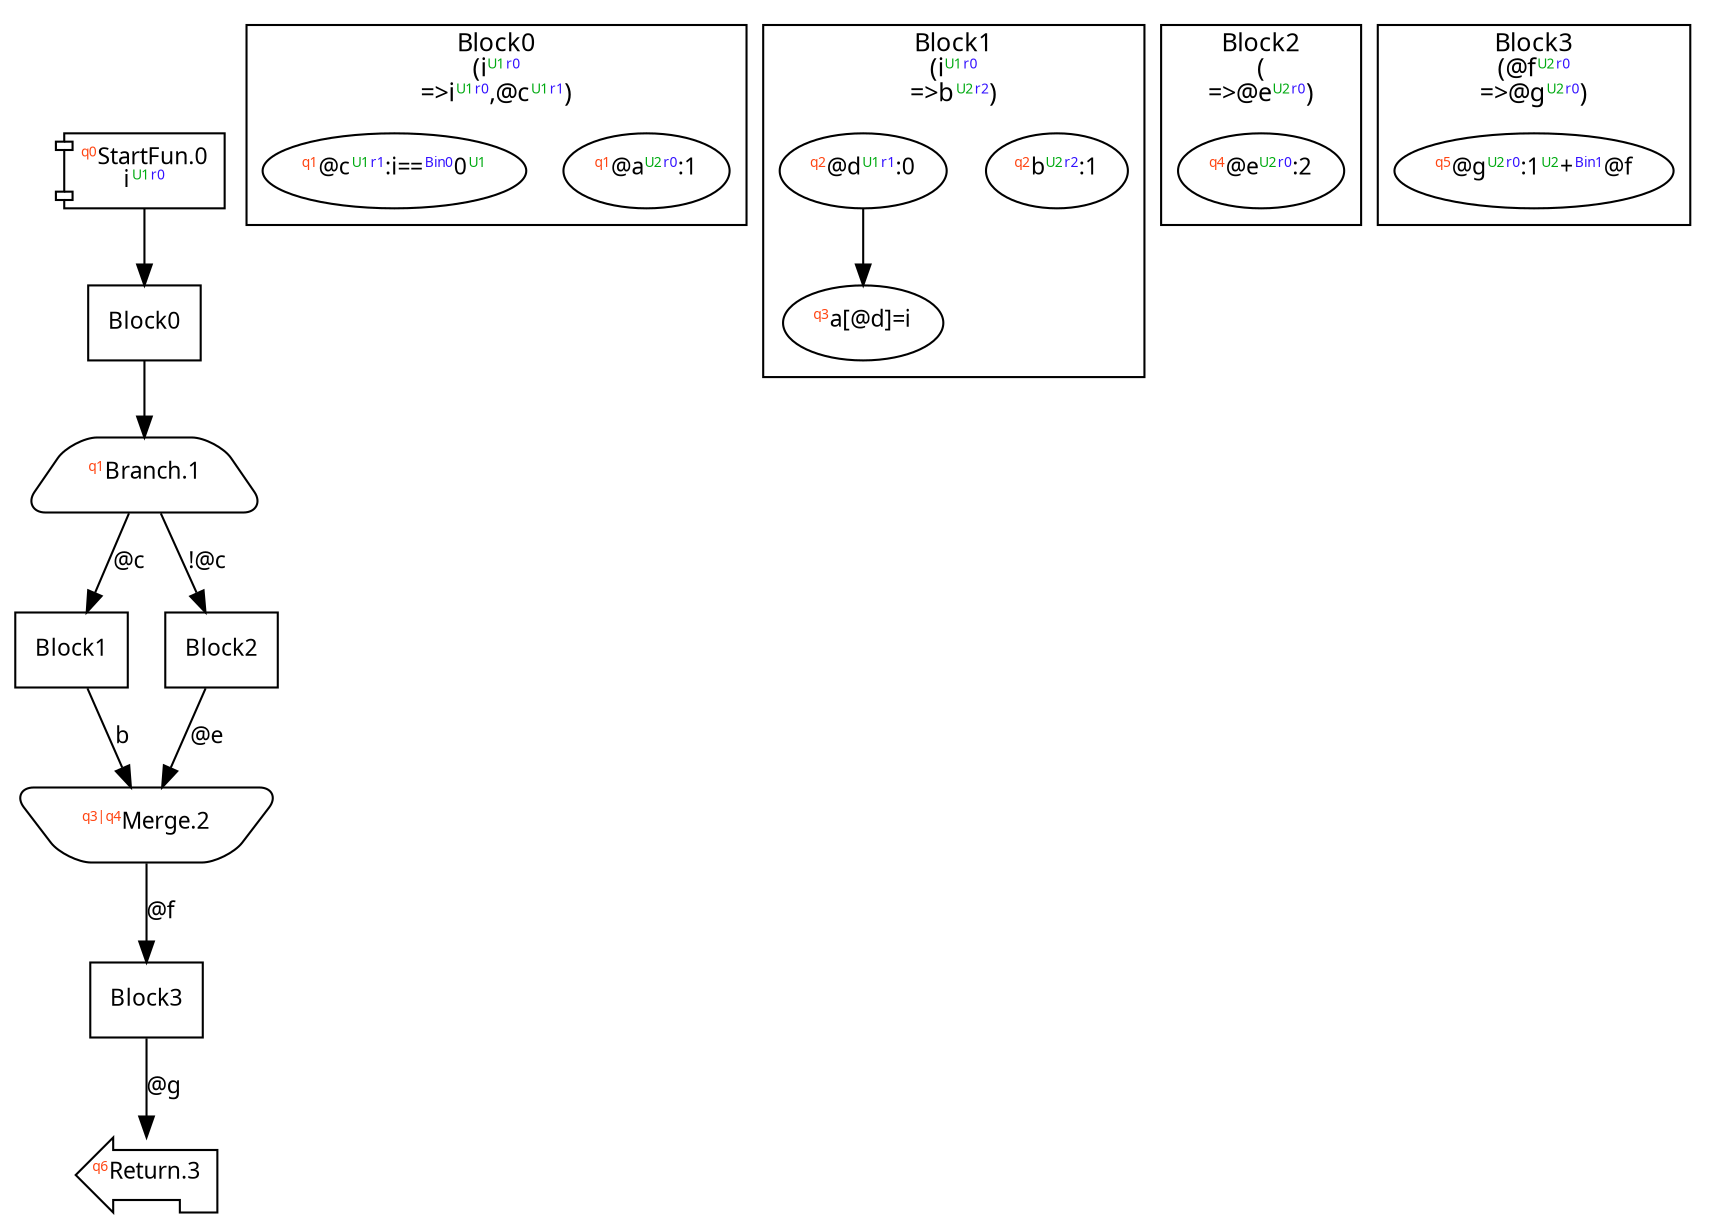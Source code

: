 digraph Program_ {
  graph [fontname = "Monaco", fontsize = 12, ranksep = 0.5];
  node [shape = box, fontname = "Monaco", fontsize = 11; colorscheme = pastel19];
  edge [fontname = "Monaco", fontsize = 11; colorscheme = pastel19];
  Jump0[label = <<font color="#ff4411" point-size="8"><sup>q0</sup></font>StartFun.0<br/>i<font color="#00aa11" point-size="8"><sup>U1</sup></font><font color="#3311ff" point-size="8"><sup>r0</sup></font>>; shape = component];
  Jump0 -> Block0;
  Jump1[
    label = <<font color="#ff4411" point-size="8"><sup>q1</sup></font>Branch.1>;
    shape = trapezium; style = rounded;
  ];
  Block0 -> Jump1;
  Jump1 -> Block1 [label=<@c>];
  Jump1 -> Block2 [label=<!@c>];
  Jump2[label = <<font color="#ff4411" point-size="8"><sup>q3|q4</sup></font>Merge.2>; shape = invtrapezium; style = rounded];
  Block1 -> Jump2 [label=<b>];
  Block2 -> Jump2 [label=<@e>];
  Jump2 -> Block3 [label=<@f>];
  Jump3[label = <<font color="#ff4411" point-size="8"><sup>q6</sup></font>Return.3>; shape = lpromoter];
  Block3 -> Jump3 [label=<@g>];
  Block0 [label = "Block0"];
  Block1 [label = "Block1"];
  Block2 [label = "Block2"];
  Block3 [label = "Block3"];
  subgraph cluster_dfg_Block0 {
    node [shape = oval];
    label = <Block0<br/>(i<font color="#00aa11" point-size="8"><sup>U1</sup></font><font color="#3311ff" point-size="8"><sup>r0</sup></font><br/>=&gt;i<font color="#00aa11" point-size="8"><sup>U1</sup></font><font color="#3311ff" point-size="8"><sup>r0</sup></font>,@c<font color="#00aa11" point-size="8"><sup>U1</sup></font><font color="#3311ff" point-size="8"><sup>r1</sup></font>)>;
    0 [label=<<font color="#ff4411" point-size="8"><sup>q1</sup></font>@a<font color="#00aa11" point-size="8"><sup>U2</sup></font><font color="#3311ff" point-size="8"><sup>r0</sup></font>:1>];
    2 [label=<<font color="#ff4411" point-size="8"><sup>q1</sup></font>@c<font color="#00aa11" point-size="8"><sup>U1</sup></font><font color="#3311ff" point-size="8"><sup>r1</sup></font>:i==<font color="#3311ff" point-size="8"><sup>Bin0</sup></font>0<font color="#00aa11" point-size="8"><sup>U1</sup></font>>];
  }
  subgraph cluster_dfg_Block1 {
    node [shape = oval];
    label = <Block1<br/>(i<font color="#00aa11" point-size="8"><sup>U1</sup></font><font color="#3311ff" point-size="8"><sup>r0</sup></font><br/>=&gt;b<font color="#00aa11" point-size="8"><sup>U2</sup></font><font color="#3311ff" point-size="8"><sup>r2</sup></font>)>;
    3 [label=<<font color="#ff4411" point-size="8"><sup>q2</sup></font>b<font color="#00aa11" point-size="8"><sup>U2</sup></font><font color="#3311ff" point-size="8"><sup>r2</sup></font>:1>];
    4 [label=<<font color="#ff4411" point-size="8"><sup>q2</sup></font>@d<font color="#00aa11" point-size="8"><sup>U1</sup></font><font color="#3311ff" point-size="8"><sup>r1</sup></font>:0>];
    5 [label=<<font color="#ff4411" point-size="8"><sup>q3</sup></font>a[@d&#93;=i>];
    4 -> 5;
  }
  subgraph cluster_dfg_Block2 {
    node [shape = oval];
    label = <Block2<br/>(<br/>=&gt;@e<font color="#00aa11" point-size="8"><sup>U2</sup></font><font color="#3311ff" point-size="8"><sup>r0</sup></font>)>;
    6 [label=<<font color="#ff4411" point-size="8"><sup>q4</sup></font>@e<font color="#00aa11" point-size="8"><sup>U2</sup></font><font color="#3311ff" point-size="8"><sup>r0</sup></font>:2>];
  }
  subgraph cluster_dfg_Block3 {
    node [shape = oval];
    label = <Block3<br/>(@f<font color="#00aa11" point-size="8"><sup>U2</sup></font><font color="#3311ff" point-size="8"><sup>r0</sup></font><br/>=&gt;@g<font color="#00aa11" point-size="8"><sup>U2</sup></font><font color="#3311ff" point-size="8"><sup>r0</sup></font>)>;
    7 [label=<<font color="#ff4411" point-size="8"><sup>q5</sup></font>@g<font color="#00aa11" point-size="8"><sup>U2</sup></font><font color="#3311ff" point-size="8"><sup>r0</sup></font>:1<font color="#00aa11" point-size="8"><sup>U2</sup></font>+<font color="#3311ff" point-size="8"><sup>Bin1</sup></font>@f>];
  }
}
